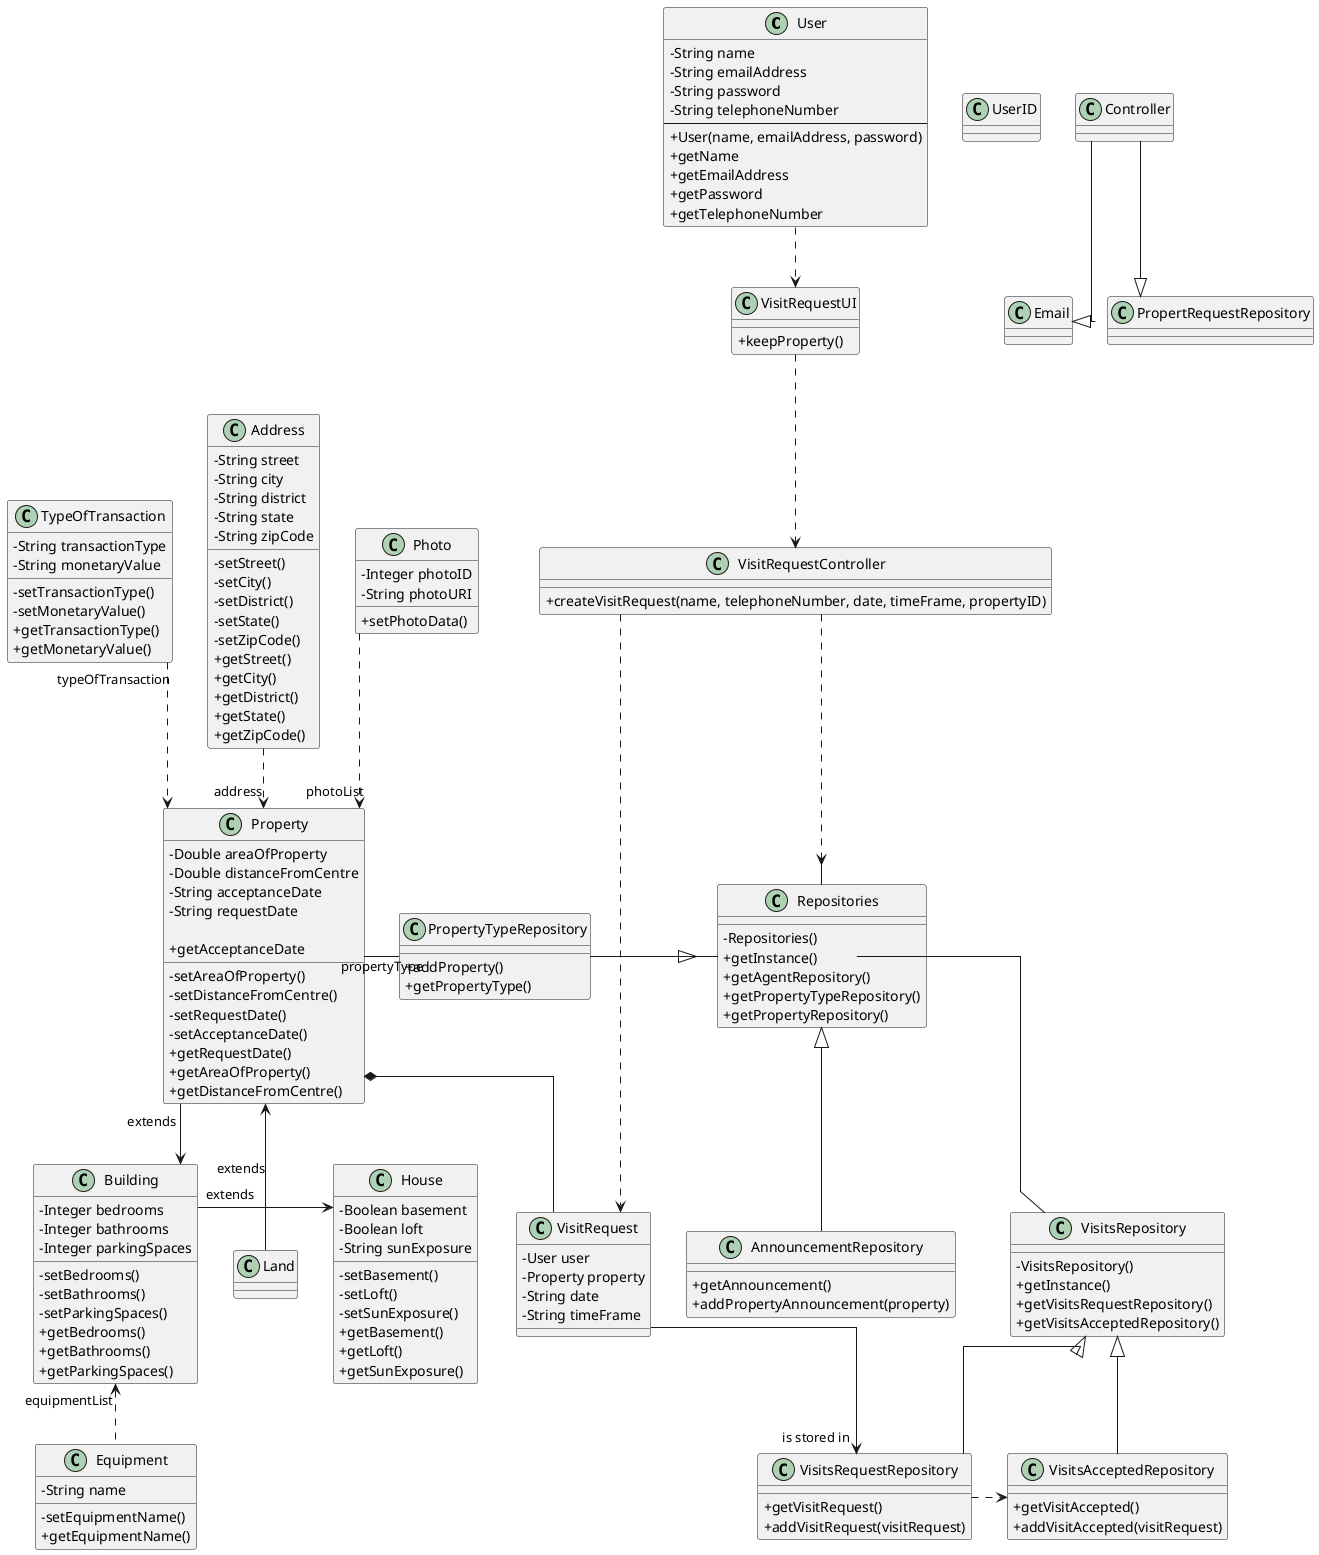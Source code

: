 @startuml
skinparam packageStyle rectangle
skinparam shadowing false
skinparam groupInheritance 2
skinparam linetype ortho


skinparam classAttributeIconSize 0

'left to right direction

class User {
    -String name
    -String emailAddress
    -String password
    -String telephoneNumber
    ---
    +User(name, emailAddress, password)
    +getName
    +getEmailAddress
    +getPassword
    +getTelephoneNumber
}


class AnnouncementRepository{
    +getAnnouncement()
    +addPropertyAnnouncement(property)
}

class VisitsRepository{
    -VisitsRepository()
    +getInstance()
    +getVisitsRequestRepository()
    +getVisitsAcceptedRepository()
}

class VisitsRequestRepository{
    +getVisitRequest()
    +addVisitRequest(visitRequest)
}

class VisitsAcceptedRepository{
    +getVisitAccepted()
    +addVisitAccepted(visitRequest)
}


class VisitRequest{
    -User user
    -Property property
    -String date
    -String timeFrame
}

class Property{
    -Double areaOfProperty
    -Double distanceFromCentre
    -String acceptanceDate
    -String requestDate

    -setAreaOfProperty()
    -setDistanceFromCentre()
    -setRequestDate()
    -setAcceptanceDate()
    +getRequestDate()
    +getAcceptanceDate
    +getAreaOfProperty()
    +getDistanceFromCentre()

}

class UserID{}
class TypeOfTransaction{
    -String transactionType
    -String monetaryValue

    -setTransactionType()
    -setMonetaryValue()
    +getTransactionType()
    +getMonetaryValue()
}

class Address{
    -String street
    -String city
    -String district
    -String state
    -String zipCode

    -setStreet()
    -setCity()
    -setDistrict()
    -setState()
    -setZipCode()
    +getStreet()
    +getCity()
    +getDistrict()
    +getState()
    +getZipCode()
}

class PropertyTypeRepository{
    +addProperty()
    +getPropertyType()
}

class Photo{
    -Integer photoID
    -String photoURI

    +setPhotoData()
}

class Building{
    -Integer bedrooms
    -Integer bathrooms
    -Integer parkingSpaces

    -setBedrooms()
    -setBathrooms()
    -setParkingSpaces()
    +getBedrooms()
    +getBathrooms()
    +getParkingSpaces()
}

class Equipment{
    -String name

    -setEquipmentName()
    +getEquipmentName()
}

class House{
    -Boolean basement
    -Boolean loft
    -String sunExposure

    -setBasement()
    -setLoft()
    -setSunExposure()
    +getBasement()
    +getLoft()
    +getSunExposure()
}


class Repositories {
    -Repositories()
    +getInstance()
    +getAgentRepository()
    +getPropertyTypeRepository()
    +getPropertyRepository()
}
class VisitRequestUI{
    +keepProperty()
}

class VisitRequestController{
    +createVisitRequest(name, telephoneNumber, date, timeFrame, propertyID)
}

'class Password{
'    password
'}
User ..> VisitRequestUI
VisitRequestUI ..> VisitRequestController
Repositories <|--down AnnouncementRepository
Repositories <|--down VisitsRepository
VisitsRepository <|--down VisitsRequestRepository
VisitsRequestRepository "is stored in"<--left VisitRequest
VisitRequestController ..> Repositories
VisitRequestController ..> VisitRequest
VisitsRepository <|--down VisitsAcceptedRepository
VisitsRequestRepository .> VisitsAcceptedRepository
Property - PropertyTypeRepository : propertyType
Address ..> "address" Property
Equipment .up.> "equipmentList" Building
Photo ..> "photoList" Property
Property "extends" --> Building
Building "extends" -right-> House
Controller  --|> Email
TypeOfTransaction "typeOfTransaction" ..> Property
Controller --|> PropertRequestRepository
Land -up-> Property : extends
Property *-- VisitRequest
PropertyTypeRepository -|> Repositories

@enduml